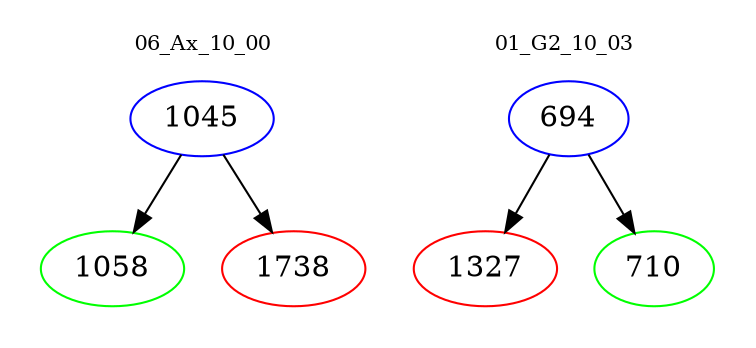 digraph{
subgraph cluster_0 {
color = white
label = "06_Ax_10_00";
fontsize=10;
T0_1045 [label="1045", color="blue"]
T0_1045 -> T0_1058 [color="black"]
T0_1058 [label="1058", color="green"]
T0_1045 -> T0_1738 [color="black"]
T0_1738 [label="1738", color="red"]
}
subgraph cluster_1 {
color = white
label = "01_G2_10_03";
fontsize=10;
T1_694 [label="694", color="blue"]
T1_694 -> T1_1327 [color="black"]
T1_1327 [label="1327", color="red"]
T1_694 -> T1_710 [color="black"]
T1_710 [label="710", color="green"]
}
}
